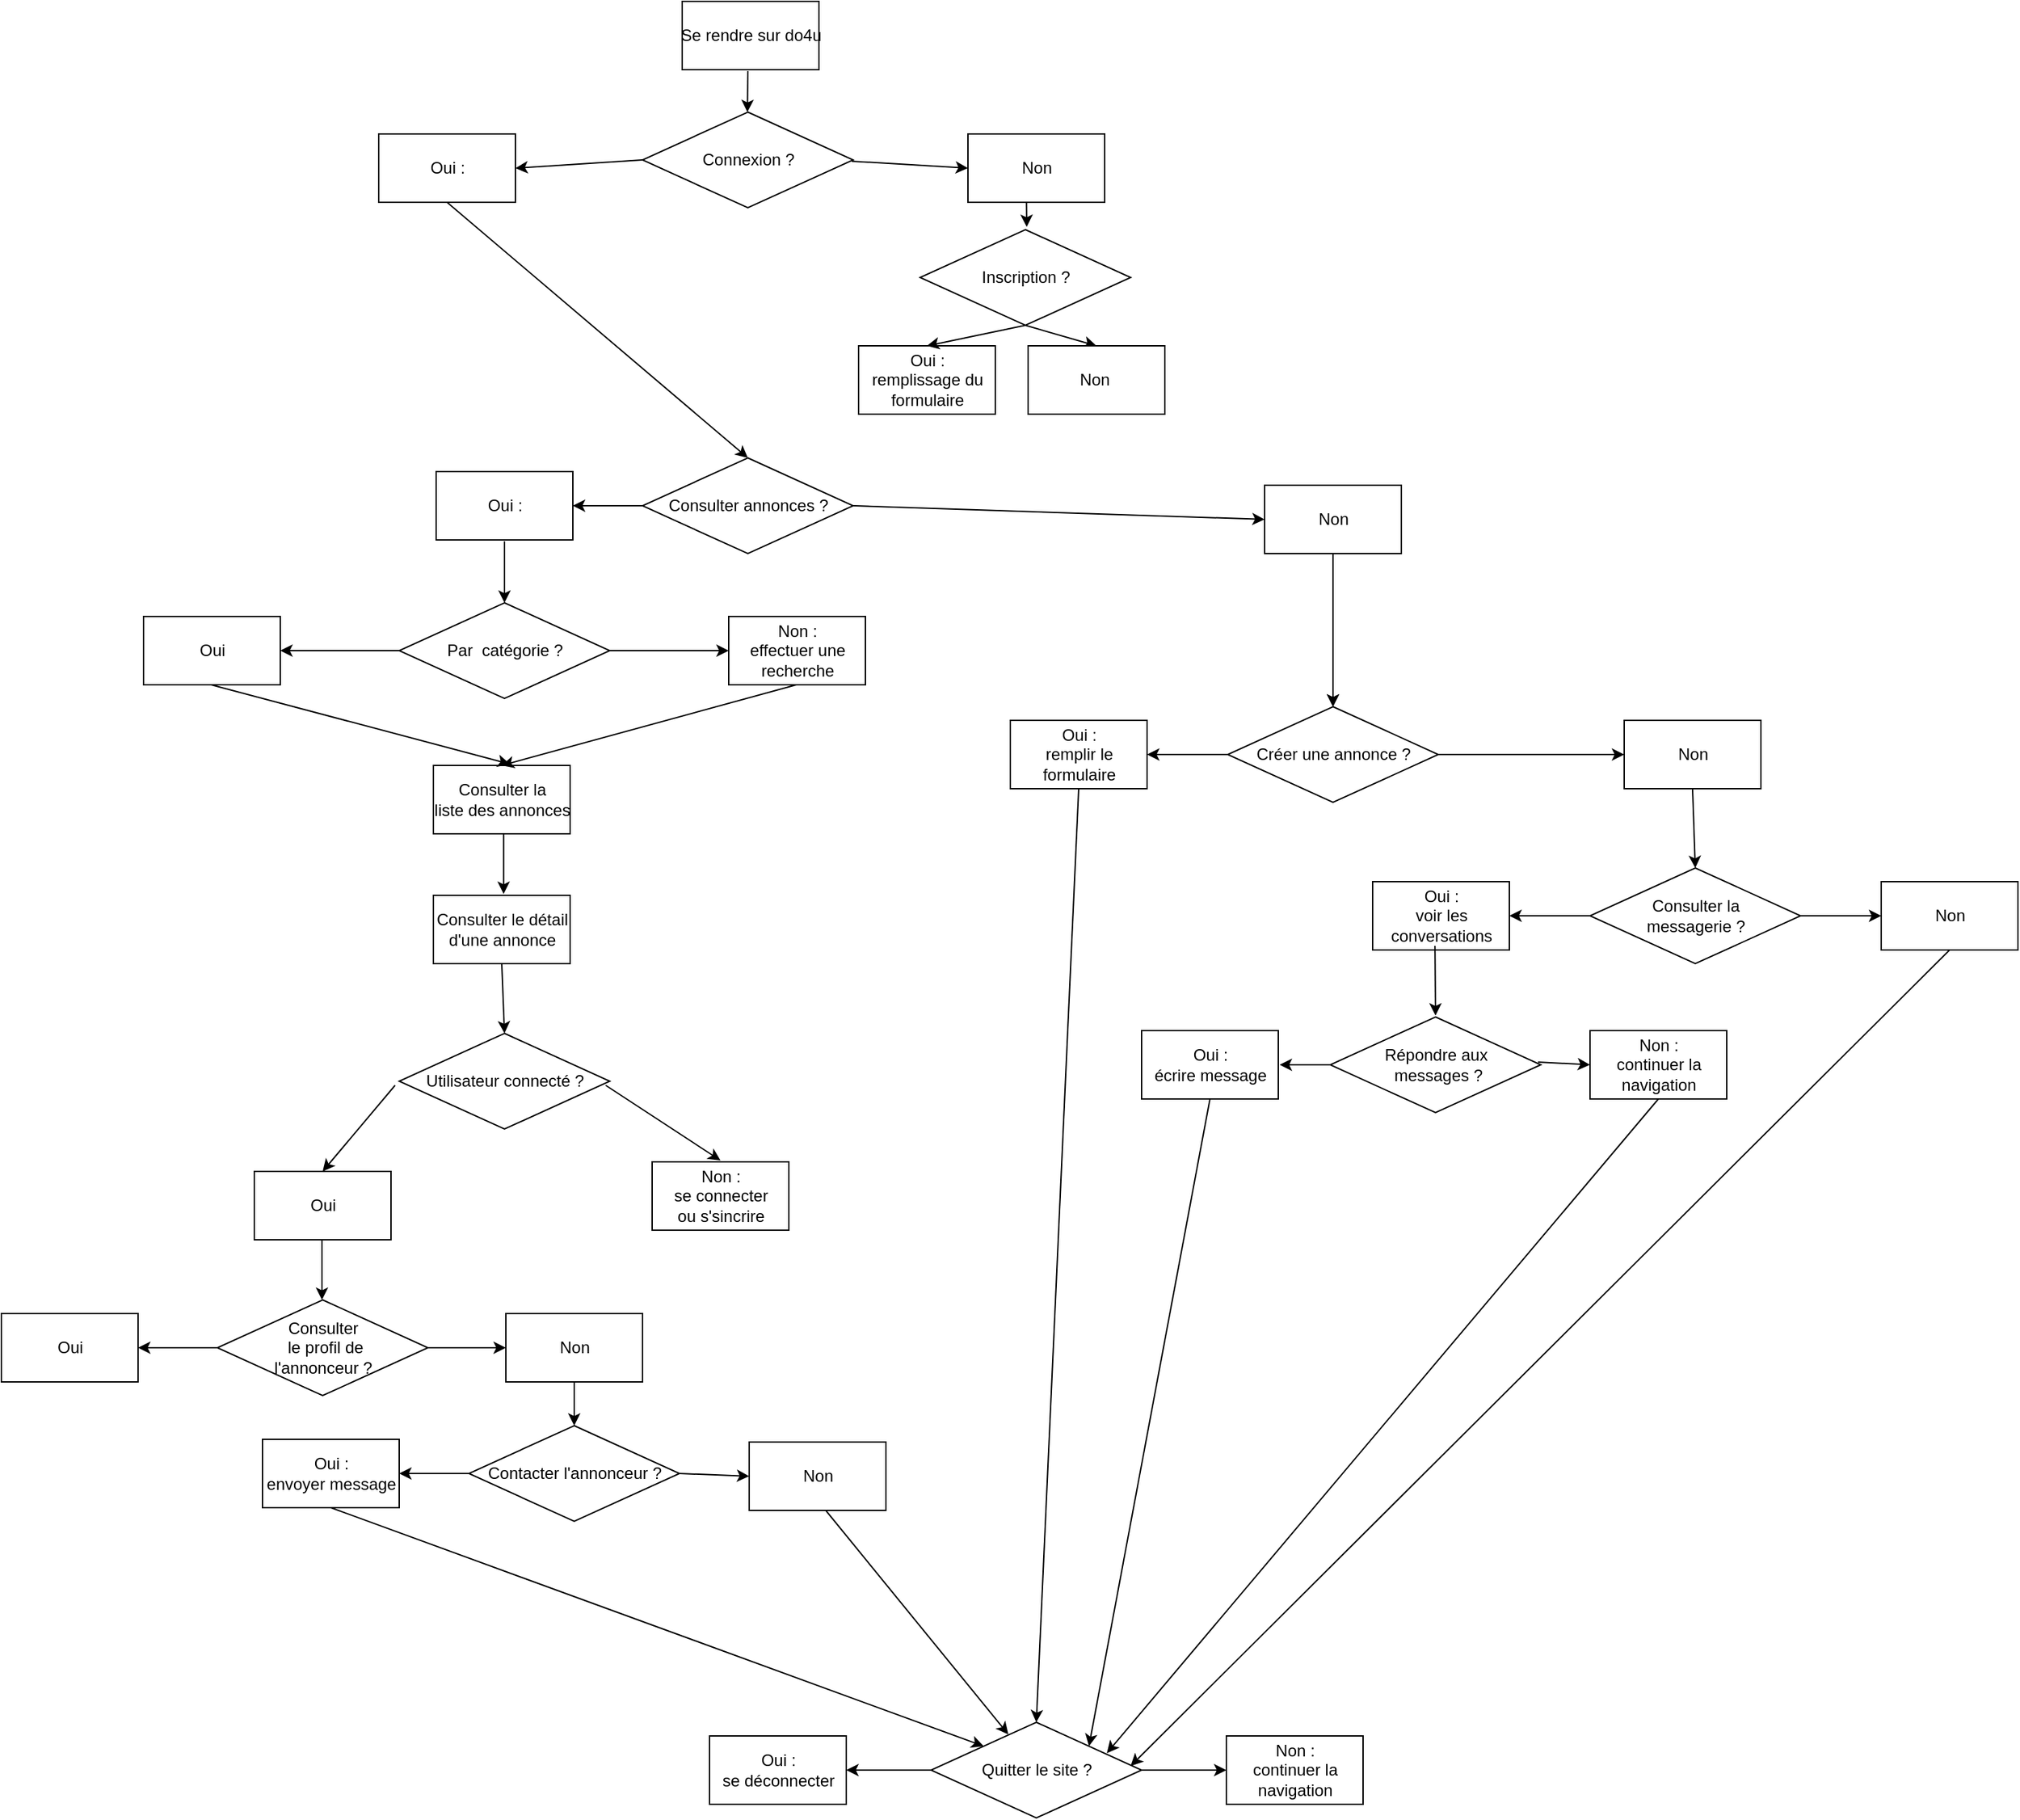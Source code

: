 <mxfile>
    <diagram id="2uz2KBvsrm5v72UuOn_b" name="Page-1">
        <mxGraphModel dx="3713" dy="2390" grid="0" gridSize="10" guides="1" tooltips="1" connect="1" arrows="1" fold="1" page="1" pageScale="1" pageWidth="850" pageHeight="1100" background="#ffffff" math="0" shadow="0">
            <root>
                <mxCell id="0"/>
                <mxCell id="1" parent="0"/>
                <mxCell id="44" value="" style="edgeStyle=none;html=1;" edge="1" parent="1" source="6" target="31">
                    <mxGeometry relative="1" as="geometry"/>
                </mxCell>
                <mxCell id="6" value="&lt;font color=&quot;#000000&quot;&gt;Non&lt;/font&gt;" style="html=1;dashed=0;whitespace=wrap;fillColor=#FFFFFF;strokeColor=#000000;" parent="1" vertex="1">
                    <mxGeometry x="801" y="257" width="100" height="50" as="geometry"/>
                </mxCell>
                <mxCell id="9" value="&lt;font color=&quot;#000000&quot;&gt;Consulter le détail &lt;br&gt;d'une annonce&lt;/font&gt;" style="html=1;dashed=0;whitespace=wrap;fillColor=#FFFFFF;strokeColor=#000000;" parent="1" vertex="1">
                    <mxGeometry x="193" y="557" width="100" height="50" as="geometry"/>
                </mxCell>
                <mxCell id="19" value="" style="endArrow=classic;html=1;strokeColor=#000000;fontColor=#000000;exitX=0.5;exitY=1;exitDx=0;exitDy=0;entryX=0.5;entryY=0;entryDx=0;entryDy=0;" parent="1" source="22" target="26" edge="1">
                    <mxGeometry width="50" height="50" relative="1" as="geometry">
                        <mxPoint x="422" y="366" as="sourcePoint"/>
                        <mxPoint x="253" y="264" as="targetPoint"/>
                    </mxGeometry>
                </mxCell>
                <mxCell id="20" value="Connexion ?" style="shape=rhombus;html=1;dashed=0;whitespace=wrap;perimeter=rhombusPerimeter;strokeColor=#000000;fontColor=#000000;fillColor=#FFFFFF;" parent="1" vertex="1">
                    <mxGeometry x="346" y="-16" width="154" height="70" as="geometry"/>
                </mxCell>
                <mxCell id="22" value="&lt;font color=&quot;#000000&quot;&gt;Oui :&lt;/font&gt;" style="html=1;dashed=0;whitespace=wrap;fillColor=#FFFFFF;strokeColor=#000000;" parent="1" vertex="1">
                    <mxGeometry x="153" width="100" height="50" as="geometry"/>
                </mxCell>
                <mxCell id="23" value="&lt;font color=&quot;#000000&quot;&gt;Oui :&lt;br&gt;remplissage du&lt;br&gt;formulaire&lt;br&gt;&lt;/font&gt;" style="html=1;dashed=0;whitespace=wrap;fillColor=#FFFFFF;strokeColor=#000000;" parent="1" vertex="1">
                    <mxGeometry x="504" y="155" width="100" height="50" as="geometry"/>
                </mxCell>
                <mxCell id="24" value="&lt;font color=&quot;#000000&quot;&gt;Non&lt;/font&gt;" style="html=1;dashed=0;whitespace=wrap;fillColor=#FFFFFF;strokeColor=#000000;" parent="1" vertex="1">
                    <mxGeometry x="584" width="100" height="50" as="geometry"/>
                </mxCell>
                <mxCell id="26" value="Consulter annonces ?" style="shape=rhombus;html=1;dashed=0;whitespace=wrap;perimeter=rhombusPerimeter;strokeColor=#000000;fontColor=#000000;fillColor=#FFFFFF;" parent="1" vertex="1">
                    <mxGeometry x="346" y="237" width="154" height="70" as="geometry"/>
                </mxCell>
                <mxCell id="28" value="&lt;font color=&quot;#000000&quot;&gt;Oui&lt;/font&gt;" style="html=1;dashed=0;whitespace=wrap;fillColor=#FFFFFF;strokeColor=#000000;" parent="1" vertex="1">
                    <mxGeometry x="-19" y="353" width="100" height="50" as="geometry"/>
                </mxCell>
                <mxCell id="30" value="Utilisateur connecté ?" style="shape=rhombus;html=1;dashed=0;whitespace=wrap;perimeter=rhombusPerimeter;strokeColor=#000000;fontColor=#000000;fillColor=#FFFFFF;" parent="1" vertex="1">
                    <mxGeometry x="168" y="658" width="154" height="70" as="geometry"/>
                </mxCell>
                <mxCell id="31" value="Créer une annonce ?" style="shape=rhombus;html=1;dashed=0;whitespace=wrap;perimeter=rhombusPerimeter;strokeColor=#000000;fontColor=#000000;fillColor=#FFFFFF;" parent="1" vertex="1">
                    <mxGeometry x="774" y="419" width="154" height="70" as="geometry"/>
                </mxCell>
                <mxCell id="32" value="" style="endArrow=classic;html=1;strokeColor=#000000;fontColor=#000000;exitX=1;exitY=0.5;exitDx=0;exitDy=0;entryX=0;entryY=0.5;entryDx=0;entryDy=0;" parent="1" source="26" target="6" edge="1">
                    <mxGeometry width="50" height="50" relative="1" as="geometry">
                        <mxPoint x="460" y="376" as="sourcePoint"/>
                        <mxPoint x="510" y="326" as="targetPoint"/>
                    </mxGeometry>
                </mxCell>
                <mxCell id="35" value="&lt;font color=&quot;#000000&quot;&gt;Non : &lt;br&gt;se connecter &lt;br&gt;ou s'sincrire&lt;/font&gt;" style="html=1;dashed=0;whitespace=wrap;fillColor=#FFFFFF;strokeColor=#000000;" parent="1" vertex="1">
                    <mxGeometry x="353" y="752" width="100" height="50" as="geometry"/>
                </mxCell>
                <mxCell id="36" value="&lt;font color=&quot;#000000&quot;&gt;Oui&lt;/font&gt;" style="html=1;dashed=0;whitespace=wrap;fillColor=#FFFFFF;strokeColor=#000000;" parent="1" vertex="1">
                    <mxGeometry x="62" y="759" width="100" height="50" as="geometry"/>
                </mxCell>
                <mxCell id="37" value="" style="endArrow=classic;html=1;strokeColor=#000000;fontColor=#000000;exitX=0.5;exitY=1;exitDx=0;exitDy=0;entryX=0.5;entryY=0;entryDx=0;entryDy=0;" parent="1" source="9" target="30" edge="1">
                    <mxGeometry width="50" height="50" relative="1" as="geometry">
                        <mxPoint x="469" y="568" as="sourcePoint"/>
                        <mxPoint x="519" y="518" as="targetPoint"/>
                    </mxGeometry>
                </mxCell>
                <mxCell id="38" value="" style="endArrow=classic;html=1;strokeColor=#000000;fontColor=#000000;exitX=0;exitY=0.5;exitDx=0;exitDy=0;entryX=0.5;entryY=0;entryDx=0;entryDy=0;" parent="1" target="36" edge="1">
                    <mxGeometry width="50" height="50" relative="1" as="geometry">
                        <mxPoint x="165" y="696" as="sourcePoint"/>
                        <mxPoint x="468" y="680" as="targetPoint"/>
                    </mxGeometry>
                </mxCell>
                <mxCell id="39" value="" style="endArrow=classic;html=1;strokeColor=#000000;fontColor=#000000;exitX=1;exitY=0.5;exitDx=0;exitDy=0;entryX=0.5;entryY=0;entryDx=0;entryDy=0;" parent="1" edge="1">
                    <mxGeometry width="50" height="50" relative="1" as="geometry">
                        <mxPoint x="319" y="696" as="sourcePoint"/>
                        <mxPoint x="403" y="751" as="targetPoint"/>
                    </mxGeometry>
                </mxCell>
                <mxCell id="43" value="" style="endArrow=classic;html=1;strokeColor=#000000;fontColor=#000000;exitX=0.5;exitY=1;exitDx=0;exitDy=0;entryX=0.5;entryY=0;entryDx=0;entryDy=0;" edge="1" parent="1" source="6" target="31">
                    <mxGeometry width="50" height="50" relative="1" as="geometry">
                        <mxPoint x="649.5" y="307" as="sourcePoint"/>
                        <mxPoint x="649.5" y="351" as="targetPoint"/>
                    </mxGeometry>
                </mxCell>
                <mxCell id="45" value="&lt;font color=&quot;#000000&quot;&gt;Oui : &lt;br&gt;remplir le &lt;br&gt;formulaire&lt;/font&gt;" style="html=1;dashed=0;whitespace=wrap;fillColor=#FFFFFF;strokeColor=#000000;" vertex="1" parent="1">
                    <mxGeometry x="615" y="429" width="100" height="50" as="geometry"/>
                </mxCell>
                <mxCell id="46" value="&lt;font color=&quot;#000000&quot;&gt;Non&lt;/font&gt;" style="html=1;dashed=0;whitespace=wrap;fillColor=#FFFFFF;strokeColor=#000000;" vertex="1" parent="1">
                    <mxGeometry x="1064" y="429" width="100" height="50" as="geometry"/>
                </mxCell>
                <mxCell id="47" value="" style="endArrow=classic;html=1;strokeColor=#000000;fontColor=#000000;exitX=0;exitY=0.5;exitDx=0;exitDy=0;entryX=1;entryY=0.5;entryDx=0;entryDy=0;" edge="1" parent="1" source="31" target="45">
                    <mxGeometry width="50" height="50" relative="1" as="geometry">
                        <mxPoint x="734" y="440" as="sourcePoint"/>
                        <mxPoint x="734" y="484" as="targetPoint"/>
                    </mxGeometry>
                </mxCell>
                <mxCell id="48" value="" style="endArrow=classic;html=1;strokeColor=#000000;fontColor=#000000;exitX=1;exitY=0.5;exitDx=0;exitDy=0;entryX=0;entryY=0.5;entryDx=0;entryDy=0;" edge="1" parent="1" source="31" target="46">
                    <mxGeometry width="50" height="50" relative="1" as="geometry">
                        <mxPoint x="945" y="422" as="sourcePoint"/>
                        <mxPoint x="945" y="466" as="targetPoint"/>
                    </mxGeometry>
                </mxCell>
                <mxCell id="49" value="&lt;font color=&quot;#000000&quot;&gt;Se rendre sur do4u&lt;/font&gt;" style="html=1;dashed=0;whitespace=wrap;fillColor=#FFFFFF;strokeColor=#000000;" vertex="1" parent="1">
                    <mxGeometry x="375" y="-97" width="100" height="50" as="geometry"/>
                </mxCell>
                <mxCell id="50" value="" style="endArrow=classic;html=1;strokeColor=#000000;fontColor=#000000;entryX=0.5;entryY=0;entryDx=0;entryDy=0;" edge="1" parent="1">
                    <mxGeometry width="50" height="50" relative="1" as="geometry">
                        <mxPoint x="423" y="-46" as="sourcePoint"/>
                        <mxPoint x="422.67" y="-16" as="targetPoint"/>
                    </mxGeometry>
                </mxCell>
                <mxCell id="51" value="" style="endArrow=classic;html=1;strokeColor=#000000;fontColor=#000000;exitX=0;exitY=0.5;exitDx=0;exitDy=0;entryX=1;entryY=0.5;entryDx=0;entryDy=0;" edge="1" parent="1" source="20" target="22">
                    <mxGeometry width="50" height="50" relative="1" as="geometry">
                        <mxPoint x="387" y="67" as="sourcePoint"/>
                        <mxPoint x="387" y="111" as="targetPoint"/>
                    </mxGeometry>
                </mxCell>
                <mxCell id="52" value="" style="endArrow=classic;html=1;strokeColor=#000000;fontColor=#000000;entryX=0;entryY=0.5;entryDx=0;entryDy=0;exitX=0.994;exitY=0.514;exitDx=0;exitDy=0;exitPerimeter=0;" edge="1" parent="1" source="20" target="24">
                    <mxGeometry width="50" height="50" relative="1" as="geometry">
                        <mxPoint x="503" y="22" as="sourcePoint"/>
                        <mxPoint x="498.5" y="61" as="targetPoint"/>
                    </mxGeometry>
                </mxCell>
                <mxCell id="53" value="Inscription ?" style="shape=rhombus;html=1;dashed=0;whitespace=wrap;perimeter=rhombusPerimeter;strokeColor=#000000;fontColor=#000000;fillColor=#FFFFFF;" vertex="1" parent="1">
                    <mxGeometry x="549" y="70" width="154" height="70" as="geometry"/>
                </mxCell>
                <mxCell id="54" value="" style="endArrow=classic;html=1;strokeColor=#000000;fontColor=#000000;exitX=0.428;exitY=1.007;exitDx=0;exitDy=0;exitPerimeter=0;" edge="1" parent="1" source="24">
                    <mxGeometry width="50" height="50" relative="1" as="geometry">
                        <mxPoint x="726" y="26" as="sourcePoint"/>
                        <mxPoint x="627" y="68" as="targetPoint"/>
                    </mxGeometry>
                </mxCell>
                <mxCell id="55" value="" style="endArrow=classic;html=1;strokeColor=#000000;fontColor=#000000;exitX=0.5;exitY=1;exitDx=0;exitDy=0;entryX=0.5;entryY=0;entryDx=0;entryDy=0;" edge="1" parent="1" source="53" target="23">
                    <mxGeometry width="50" height="50" relative="1" as="geometry">
                        <mxPoint x="791" y="67" as="sourcePoint"/>
                        <mxPoint x="791" y="111" as="targetPoint"/>
                    </mxGeometry>
                </mxCell>
                <mxCell id="56" value="" style="endArrow=classic;html=1;strokeColor=#000000;fontColor=#000000;exitX=0.5;exitY=1;exitDx=0;exitDy=0;entryX=0.5;entryY=0;entryDx=0;entryDy=0;" edge="1" parent="1" source="53" target="57">
                    <mxGeometry width="50" height="50" relative="1" as="geometry">
                        <mxPoint x="801" y="60" as="sourcePoint"/>
                        <mxPoint x="827" y="85" as="targetPoint"/>
                    </mxGeometry>
                </mxCell>
                <mxCell id="57" value="&lt;font color=&quot;#000000&quot;&gt;Non&amp;nbsp;&lt;br&gt;&lt;/font&gt;" style="html=1;dashed=0;whitespace=wrap;fillColor=#FFFFFF;strokeColor=#000000;" vertex="1" parent="1">
                    <mxGeometry x="628" y="155" width="100" height="50" as="geometry"/>
                </mxCell>
                <mxCell id="60" value="Quitter le site ?" style="shape=rhombus;html=1;dashed=0;whitespace=wrap;perimeter=rhombusPerimeter;strokeColor=#000000;fontColor=#000000;fillColor=#FFFFFF;" vertex="1" parent="1">
                    <mxGeometry x="557" y="1162" width="154" height="70" as="geometry"/>
                </mxCell>
                <mxCell id="62" value="Par&amp;nbsp; catégorie ?" style="shape=rhombus;html=1;dashed=0;whitespace=wrap;perimeter=rhombusPerimeter;strokeColor=#000000;fontColor=#000000;fillColor=#FFFFFF;" vertex="1" parent="1">
                    <mxGeometry x="168" y="343" width="154" height="70" as="geometry"/>
                </mxCell>
                <mxCell id="63" value="&lt;font color=&quot;#000000&quot;&gt;Oui :&lt;/font&gt;" style="html=1;dashed=0;whitespace=wrap;fillColor=#FFFFFF;strokeColor=#000000;" vertex="1" parent="1">
                    <mxGeometry x="195" y="247" width="100" height="50" as="geometry"/>
                </mxCell>
                <mxCell id="64" value="" style="endArrow=classic;html=1;strokeColor=#000000;fontColor=#000000;exitX=0;exitY=0.5;exitDx=0;exitDy=0;entryX=1;entryY=0.5;entryDx=0;entryDy=0;" edge="1" parent="1" source="26" target="63">
                    <mxGeometry width="50" height="50" relative="1" as="geometry">
                        <mxPoint x="640" y="312" as="sourcePoint"/>
                        <mxPoint x="307" y="297" as="targetPoint"/>
                    </mxGeometry>
                </mxCell>
                <mxCell id="65" value="" style="endArrow=classic;html=1;strokeColor=#000000;fontColor=#000000;entryX=0.5;entryY=0;entryDx=0;entryDy=0;" edge="1" parent="1" target="62">
                    <mxGeometry width="50" height="50" relative="1" as="geometry">
                        <mxPoint x="245" y="298" as="sourcePoint"/>
                        <mxPoint x="244.63" y="341" as="targetPoint"/>
                    </mxGeometry>
                </mxCell>
                <mxCell id="66" value="" style="endArrow=classic;html=1;strokeColor=#000000;fontColor=#000000;exitX=0;exitY=0.5;exitDx=0;exitDy=0;entryX=1;entryY=0.5;entryDx=0;entryDy=0;" edge="1" parent="1" source="62" target="28">
                    <mxGeometry width="50" height="50" relative="1" as="geometry">
                        <mxPoint x="124.47" y="359" as="sourcePoint"/>
                        <mxPoint x="124.47" y="403" as="targetPoint"/>
                    </mxGeometry>
                </mxCell>
                <mxCell id="67" value="&lt;font color=&quot;#000000&quot;&gt;Non : &lt;br&gt;effectuer une &lt;br&gt;recherche&lt;/font&gt;" style="html=1;dashed=0;whitespace=wrap;fillColor=#FFFFFF;strokeColor=#000000;" vertex="1" parent="1">
                    <mxGeometry x="409" y="353" width="100" height="50" as="geometry"/>
                </mxCell>
                <mxCell id="68" value="" style="endArrow=classic;html=1;strokeColor=#000000;fontColor=#000000;exitX=1;exitY=0.5;exitDx=0;exitDy=0;entryX=0;entryY=0.5;entryDx=0;entryDy=0;" edge="1" parent="1" source="62" target="67">
                    <mxGeometry width="50" height="50" relative="1" as="geometry">
                        <mxPoint x="405" y="394" as="sourcePoint"/>
                        <mxPoint x="405" y="438" as="targetPoint"/>
                    </mxGeometry>
                </mxCell>
                <mxCell id="69" value="&lt;font color=&quot;#000000&quot;&gt;Consulter la &lt;br&gt;liste des annonces&lt;/font&gt;" style="html=1;dashed=0;whitespace=wrap;fillColor=#FFFFFF;strokeColor=#000000;" vertex="1" parent="1">
                    <mxGeometry x="193" y="462" width="100" height="50" as="geometry"/>
                </mxCell>
                <mxCell id="70" value="" style="endArrow=classic;html=1;strokeColor=#000000;fontColor=#000000;exitX=0.5;exitY=1;exitDx=0;exitDy=0;entryX=0.5;entryY=0;entryDx=0;entryDy=0;" edge="1" parent="1" target="69">
                    <mxGeometry width="50" height="50" relative="1" as="geometry">
                        <mxPoint x="458.47" y="403" as="sourcePoint"/>
                        <mxPoint x="458.47" y="447" as="targetPoint"/>
                    </mxGeometry>
                </mxCell>
                <mxCell id="71" value="" style="endArrow=classic;html=1;strokeColor=#000000;fontColor=#000000;exitX=0.5;exitY=1;exitDx=0;exitDy=0;" edge="1" parent="1">
                    <mxGeometry width="50" height="50" relative="1" as="geometry">
                        <mxPoint x="30.47" y="403" as="sourcePoint"/>
                        <mxPoint x="249" y="461" as="targetPoint"/>
                    </mxGeometry>
                </mxCell>
                <mxCell id="72" value="" style="endArrow=classic;html=1;strokeColor=#000000;fontColor=#000000;exitX=0.5;exitY=1;exitDx=0;exitDy=0;entryX=0.5;entryY=0;entryDx=0;entryDy=0;" edge="1" parent="1">
                    <mxGeometry width="50" height="50" relative="1" as="geometry">
                        <mxPoint x="244.37" y="512" as="sourcePoint"/>
                        <mxPoint x="244.37" y="556" as="targetPoint"/>
                    </mxGeometry>
                </mxCell>
                <mxCell id="74" value="Consulter&lt;br&gt;&amp;nbsp;le profil de &lt;br&gt;l'annonceur ?" style="shape=rhombus;html=1;dashed=0;whitespace=wrap;perimeter=rhombusPerimeter;strokeColor=#000000;fontColor=#000000;fillColor=#FFFFFF;" vertex="1" parent="1">
                    <mxGeometry x="35" y="853" width="154" height="70" as="geometry"/>
                </mxCell>
                <mxCell id="75" value="" style="endArrow=classic;html=1;strokeColor=#000000;fontColor=#000000;exitX=0.5;exitY=1;exitDx=0;exitDy=0;entryX=0.5;entryY=0;entryDx=0;entryDy=0;" edge="1" parent="1">
                    <mxGeometry width="50" height="50" relative="1" as="geometry">
                        <mxPoint x="111.5" y="809" as="sourcePoint"/>
                        <mxPoint x="111.5" y="853" as="targetPoint"/>
                    </mxGeometry>
                </mxCell>
                <mxCell id="76" value="&lt;font color=&quot;#000000&quot;&gt;Oui&lt;/font&gt;" style="html=1;dashed=0;whitespace=wrap;fillColor=#FFFFFF;strokeColor=#000000;" vertex="1" parent="1">
                    <mxGeometry x="-123" y="863" width="100" height="50" as="geometry"/>
                </mxCell>
                <mxCell id="77" value="" style="endArrow=classic;html=1;strokeColor=#000000;fontColor=#000000;exitX=0;exitY=0.5;exitDx=0;exitDy=0;entryX=1;entryY=0.5;entryDx=0;entryDy=0;exitPerimeter=0;" edge="1" parent="1" source="74" target="76">
                    <mxGeometry width="50" height="50" relative="1" as="geometry">
                        <mxPoint x="30.58" y="892" as="sourcePoint"/>
                        <mxPoint x="30.58" y="936" as="targetPoint"/>
                    </mxGeometry>
                </mxCell>
                <mxCell id="78" value="&lt;font color=&quot;#000000&quot;&gt;Non&lt;/font&gt;" style="html=1;dashed=0;whitespace=wrap;fillColor=#FFFFFF;strokeColor=#000000;" vertex="1" parent="1">
                    <mxGeometry x="246" y="863" width="100" height="50" as="geometry"/>
                </mxCell>
                <mxCell id="79" value="" style="endArrow=classic;html=1;strokeColor=#000000;fontColor=#000000;exitX=1;exitY=0.5;exitDx=0;exitDy=0;entryX=0;entryY=0.5;entryDx=0;entryDy=0;" edge="1" parent="1" source="74" target="78">
                    <mxGeometry width="50" height="50" relative="1" as="geometry">
                        <mxPoint x="261" y="905" as="sourcePoint"/>
                        <mxPoint x="261" y="949" as="targetPoint"/>
                    </mxGeometry>
                </mxCell>
                <mxCell id="80" value="Contacter l'annonceur ?" style="shape=rhombus;html=1;dashed=0;whitespace=wrap;perimeter=rhombusPerimeter;strokeColor=#000000;fontColor=#000000;fillColor=#FFFFFF;" vertex="1" parent="1">
                    <mxGeometry x="219" y="945" width="154" height="70" as="geometry"/>
                </mxCell>
                <mxCell id="81" value="" style="endArrow=classic;html=1;strokeColor=#000000;fontColor=#000000;exitX=0.5;exitY=1;exitDx=0;exitDy=0;entryX=0.5;entryY=0;entryDx=0;entryDy=0;" edge="1" parent="1" source="78" target="80">
                    <mxGeometry width="50" height="50" relative="1" as="geometry">
                        <mxPoint x="261" y="919" as="sourcePoint"/>
                        <mxPoint x="261" y="963" as="targetPoint"/>
                    </mxGeometry>
                </mxCell>
                <mxCell id="82" value="&lt;font color=&quot;#000000&quot;&gt;Oui : &lt;br&gt;envoyer message&lt;br&gt;&lt;/font&gt;" style="html=1;dashed=0;whitespace=wrap;fillColor=#FFFFFF;strokeColor=#000000;" vertex="1" parent="1">
                    <mxGeometry x="68" y="955" width="100" height="50" as="geometry"/>
                </mxCell>
                <mxCell id="83" value="" style="endArrow=classic;html=1;strokeColor=#000000;fontColor=#000000;exitX=0;exitY=0.5;exitDx=0;exitDy=0;entryX=1;entryY=0.5;entryDx=0;entryDy=0;" edge="1" parent="1" source="80" target="82">
                    <mxGeometry width="50" height="50" relative="1" as="geometry">
                        <mxPoint x="233" y="928" as="sourcePoint"/>
                        <mxPoint x="233" y="972" as="targetPoint"/>
                    </mxGeometry>
                </mxCell>
                <mxCell id="85" value="&lt;font color=&quot;#000000&quot;&gt;Non&lt;/font&gt;" style="html=1;dashed=0;whitespace=wrap;fillColor=#FFFFFF;strokeColor=#000000;" vertex="1" parent="1">
                    <mxGeometry x="424" y="957" width="100" height="50" as="geometry"/>
                </mxCell>
                <mxCell id="86" value="" style="endArrow=classic;html=1;strokeColor=#000000;fontColor=#000000;exitX=1;exitY=0.5;exitDx=0;exitDy=0;entryX=0;entryY=0.5;entryDx=0;entryDy=0;" edge="1" parent="1" source="80" target="85">
                    <mxGeometry width="50" height="50" relative="1" as="geometry">
                        <mxPoint x="233" y="928" as="sourcePoint"/>
                        <mxPoint x="233" y="972" as="targetPoint"/>
                    </mxGeometry>
                </mxCell>
                <mxCell id="87" value="Consulter la &lt;br&gt;messagerie ?" style="shape=rhombus;html=1;dashed=0;whitespace=wrap;perimeter=rhombusPerimeter;strokeColor=#000000;fontColor=#000000;fillColor=#FFFFFF;" vertex="1" parent="1">
                    <mxGeometry x="1039" y="537" width="154" height="70" as="geometry"/>
                </mxCell>
                <mxCell id="88" value="" style="endArrow=classic;html=1;strokeColor=#000000;fontColor=#000000;exitX=0.5;exitY=1;exitDx=0;exitDy=0;entryX=0.5;entryY=0;entryDx=0;entryDy=0;" edge="1" parent="1" source="46" target="87">
                    <mxGeometry width="50" height="50" relative="1" as="geometry">
                        <mxPoint x="692" y="451" as="sourcePoint"/>
                        <mxPoint x="692" y="495" as="targetPoint"/>
                    </mxGeometry>
                </mxCell>
                <mxCell id="89" value="&lt;font color=&quot;#000000&quot;&gt;Oui : &lt;br&gt;voir les &lt;br&gt;conversations&lt;/font&gt;" style="html=1;dashed=0;whitespace=wrap;fillColor=#FFFFFF;strokeColor=#000000;" vertex="1" parent="1">
                    <mxGeometry x="880" y="547" width="100" height="50" as="geometry"/>
                </mxCell>
                <mxCell id="90" value="" style="endArrow=classic;html=1;strokeColor=#000000;fontColor=#000000;exitX=0;exitY=0.5;exitDx=0;exitDy=0;entryX=1;entryY=0.5;entryDx=0;entryDy=0;" edge="1" parent="1" source="87" target="89">
                    <mxGeometry width="50" height="50" relative="1" as="geometry">
                        <mxPoint x="990" y="532" as="sourcePoint"/>
                        <mxPoint x="990" y="576" as="targetPoint"/>
                    </mxGeometry>
                </mxCell>
                <mxCell id="94" value="&lt;font color=&quot;#000000&quot;&gt;Oui : &lt;br&gt;se déconnecter&lt;/font&gt;" style="html=1;dashed=0;whitespace=wrap;fillColor=#FFFFFF;strokeColor=#000000;" vertex="1" parent="1">
                    <mxGeometry x="395" y="1172" width="100" height="50" as="geometry"/>
                </mxCell>
                <mxCell id="95" value="" style="endArrow=classic;html=1;strokeColor=#000000;fontColor=#000000;exitX=0;exitY=0.5;exitDx=0;exitDy=0;entryX=1;entryY=0.5;entryDx=0;entryDy=0;" edge="1" parent="1" source="60" target="94">
                    <mxGeometry width="50" height="50" relative="1" as="geometry">
                        <mxPoint x="515" y="1169" as="sourcePoint"/>
                        <mxPoint x="515" y="1213" as="targetPoint"/>
                    </mxGeometry>
                </mxCell>
                <mxCell id="96" value="&lt;font color=&quot;#000000&quot;&gt;Non : &lt;br&gt;continuer la &lt;br&gt;navigation&lt;/font&gt;" style="html=1;dashed=0;whitespace=wrap;fillColor=#FFFFFF;strokeColor=#000000;" vertex="1" parent="1">
                    <mxGeometry x="773" y="1172" width="100" height="50" as="geometry"/>
                </mxCell>
                <mxCell id="97" value="" style="endArrow=classic;html=1;strokeColor=#000000;fontColor=#000000;exitX=1;exitY=0.5;exitDx=0;exitDy=0;entryX=0;entryY=0.5;entryDx=0;entryDy=0;" edge="1" parent="1" source="60" target="96">
                    <mxGeometry width="50" height="50" relative="1" as="geometry">
                        <mxPoint x="735" y="1178" as="sourcePoint"/>
                        <mxPoint x="735" y="1222" as="targetPoint"/>
                    </mxGeometry>
                </mxCell>
                <mxCell id="98" value="Répondre aux&lt;br&gt;&amp;nbsp;messages ?" style="shape=rhombus;html=1;dashed=0;whitespace=wrap;perimeter=rhombusPerimeter;strokeColor=#000000;fontColor=#000000;fillColor=#FFFFFF;" vertex="1" parent="1">
                    <mxGeometry x="849" y="646" width="154" height="70" as="geometry"/>
                </mxCell>
                <mxCell id="100" value="&lt;font color=&quot;#000000&quot;&gt;Non : &lt;br&gt;continuer la &lt;br&gt;navigation&lt;/font&gt;" style="html=1;dashed=0;whitespace=wrap;fillColor=#FFFFFF;strokeColor=#000000;" vertex="1" parent="1">
                    <mxGeometry x="1039" y="656" width="100" height="50" as="geometry"/>
                </mxCell>
                <mxCell id="101" value="&lt;font color=&quot;#000000&quot;&gt;Oui : &lt;br&gt;écrire message&lt;br&gt;&lt;/font&gt;" style="html=1;dashed=0;whitespace=wrap;fillColor=#FFFFFF;strokeColor=#000000;" vertex="1" parent="1">
                    <mxGeometry x="711" y="656" width="100" height="50" as="geometry"/>
                </mxCell>
                <mxCell id="104" value="&lt;font color=&quot;#000000&quot;&gt;Non&lt;/font&gt;" style="html=1;dashed=0;whitespace=wrap;fillColor=#FFFFFF;strokeColor=#000000;" vertex="1" parent="1">
                    <mxGeometry x="1252" y="547" width="100" height="50" as="geometry"/>
                </mxCell>
                <mxCell id="106" value="" style="endArrow=classic;html=1;strokeColor=#000000;fontColor=#000000;exitX=1;exitY=0.5;exitDx=0;exitDy=0;entryX=0;entryY=0.5;entryDx=0;entryDy=0;" edge="1" parent="1" source="87" target="104">
                    <mxGeometry width="50" height="50" relative="1" as="geometry">
                        <mxPoint x="1193" y="571" as="sourcePoint"/>
                        <mxPoint x="1193" y="615" as="targetPoint"/>
                    </mxGeometry>
                </mxCell>
                <mxCell id="107" value="" style="endArrow=classic;html=1;strokeColor=#000000;fontColor=#000000;exitX=0.5;exitY=1;exitDx=0;exitDy=0;" edge="1" parent="1">
                    <mxGeometry width="50" height="50" relative="1" as="geometry">
                        <mxPoint x="925.6" y="594" as="sourcePoint"/>
                        <mxPoint x="926" y="645" as="targetPoint"/>
                    </mxGeometry>
                </mxCell>
                <mxCell id="108" value="" style="endArrow=classic;html=1;strokeColor=#000000;fontColor=#000000;exitX=0;exitY=0.5;exitDx=0;exitDy=0;entryX=1;entryY=0.5;entryDx=0;entryDy=0;" edge="1" parent="1" source="98">
                    <mxGeometry width="50" height="50" relative="1" as="geometry">
                        <mxPoint x="825" y="643" as="sourcePoint"/>
                        <mxPoint x="812" y="681" as="targetPoint"/>
                    </mxGeometry>
                </mxCell>
                <mxCell id="109" value="" style="endArrow=classic;html=1;strokeColor=#000000;fontColor=#000000;exitX=0.987;exitY=0.471;exitDx=0;exitDy=0;entryX=0;entryY=0.5;entryDx=0;entryDy=0;exitPerimeter=0;" edge="1" parent="1" source="98" target="100">
                    <mxGeometry width="50" height="50" relative="1" as="geometry">
                        <mxPoint x="1003" y="678" as="sourcePoint"/>
                        <mxPoint x="1003" y="722" as="targetPoint"/>
                    </mxGeometry>
                </mxCell>
                <mxCell id="110" value="" style="endArrow=classic;html=1;strokeColor=#000000;fontColor=#000000;entryX=0;entryY=0;entryDx=0;entryDy=0;exitX=0.5;exitY=1;exitDx=0;exitDy=0;" edge="1" parent="1" source="82" target="60">
                    <mxGeometry width="50" height="50" relative="1" as="geometry">
                        <mxPoint x="96.001" y="1146" as="sourcePoint"/>
                        <mxPoint x="236.51" y="1082" as="targetPoint"/>
                    </mxGeometry>
                </mxCell>
                <mxCell id="111" value="" style="endArrow=classic;html=1;strokeColor=#000000;fontColor=#000000;entryX=0.367;entryY=0.127;entryDx=0;entryDy=0;entryPerimeter=0;" edge="1" parent="1" target="60">
                    <mxGeometry width="50" height="50" relative="1" as="geometry">
                        <mxPoint x="480" y="1007" as="sourcePoint"/>
                        <mxPoint x="480" y="1073" as="targetPoint"/>
                    </mxGeometry>
                </mxCell>
                <mxCell id="112" value="" style="endArrow=classic;html=1;strokeColor=#000000;fontColor=#000000;exitX=0.5;exitY=1;exitDx=0;exitDy=0;entryX=0.5;entryY=0;entryDx=0;entryDy=0;" edge="1" parent="1" source="45" target="60">
                    <mxGeometry width="50" height="50" relative="1" as="geometry">
                        <mxPoint x="662" y="479" as="sourcePoint"/>
                        <mxPoint x="659" y="597" as="targetPoint"/>
                    </mxGeometry>
                </mxCell>
                <mxCell id="113" value="" style="endArrow=classic;html=1;strokeColor=#000000;fontColor=#000000;exitX=0.5;exitY=1;exitDx=0;exitDy=0;entryX=1;entryY=0;entryDx=0;entryDy=0;" edge="1" parent="1" source="101" target="60">
                    <mxGeometry width="50" height="50" relative="1" as="geometry">
                        <mxPoint x="709.46" y="950" as="sourcePoint"/>
                        <mxPoint x="709.46" y="1137" as="targetPoint"/>
                    </mxGeometry>
                </mxCell>
                <mxCell id="114" value="" style="endArrow=classic;html=1;strokeColor=#000000;fontColor=#000000;entryX=0.835;entryY=0.323;entryDx=0;entryDy=0;exitX=0.5;exitY=1;exitDx=0;exitDy=0;entryPerimeter=0;" edge="1" parent="1" source="100" target="60">
                    <mxGeometry width="50" height="50" relative="1" as="geometry">
                        <mxPoint x="811" y="773" as="sourcePoint"/>
                        <mxPoint x="823" y="904" as="targetPoint"/>
                    </mxGeometry>
                </mxCell>
                <mxCell id="115" value="" style="endArrow=classic;html=1;strokeColor=#000000;fontColor=#000000;exitX=0.5;exitY=1;exitDx=0;exitDy=0;entryX=0.948;entryY=0.457;entryDx=0;entryDy=0;entryPerimeter=0;" edge="1" parent="1" source="104" target="60">
                    <mxGeometry width="50" height="50" relative="1" as="geometry">
                        <mxPoint x="1300" y="592" as="sourcePoint"/>
                        <mxPoint x="1307" y="762.5" as="targetPoint"/>
                    </mxGeometry>
                </mxCell>
            </root>
        </mxGraphModel>
    </diagram>
</mxfile>